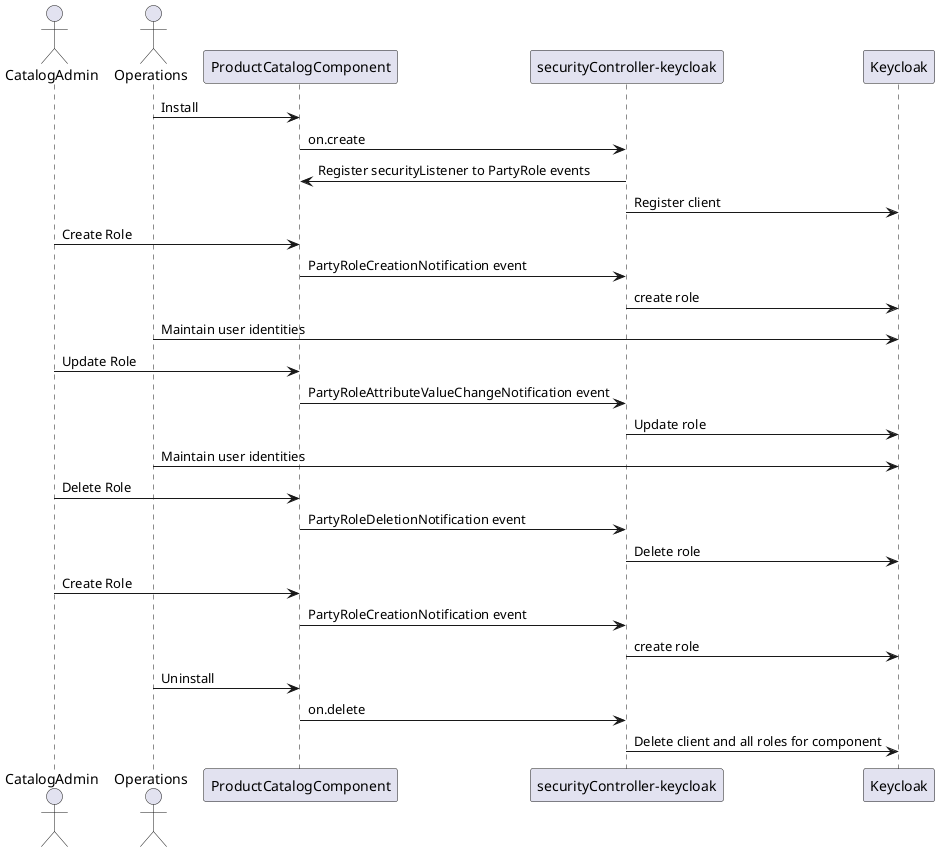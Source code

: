 @startuml

actor "CatalogAdmin"
actor "Operations"




ProductCatalogComponent <- "Operations" : Install
ProductCatalogComponent -> "securityController-keycloak": on.create 
"securityController-keycloak" -> ProductCatalogComponent: Register securityListener to PartyRole events
"securityController-keycloak" -> Keycloak: Register client
"CatalogAdmin" -> ProductCatalogComponent: Create Role
ProductCatalogComponent-> "securityController-keycloak": PartyRoleCreationNotification event
"securityController-keycloak" -> Keycloak: create role
"Operations"->Keycloak  : Maintain user identities
"CatalogAdmin" -> ProductCatalogComponent: Update Role
ProductCatalogComponent-> "securityController-keycloak": PartyRoleAttributeValueChangeNotification event
"securityController-keycloak" -> Keycloak: Update role
"Operations"->Keycloak  : Maintain user identities
"CatalogAdmin" -> ProductCatalogComponent: Delete Role
ProductCatalogComponent-> "securityController-keycloak": PartyRoleDeletionNotification event
"securityController-keycloak" -> Keycloak: Delete role
"CatalogAdmin" -> ProductCatalogComponent: Create Role
ProductCatalogComponent-> "securityController-keycloak": PartyRoleCreationNotification event
"securityController-keycloak" -> Keycloak: create role
"Operations" -> ProductCatalogComponent  : Uninstall
ProductCatalogComponent -> "securityController-keycloak": on.delete 
"securityController-keycloak" -> Keycloak: Delete client and all roles for component

@enduml